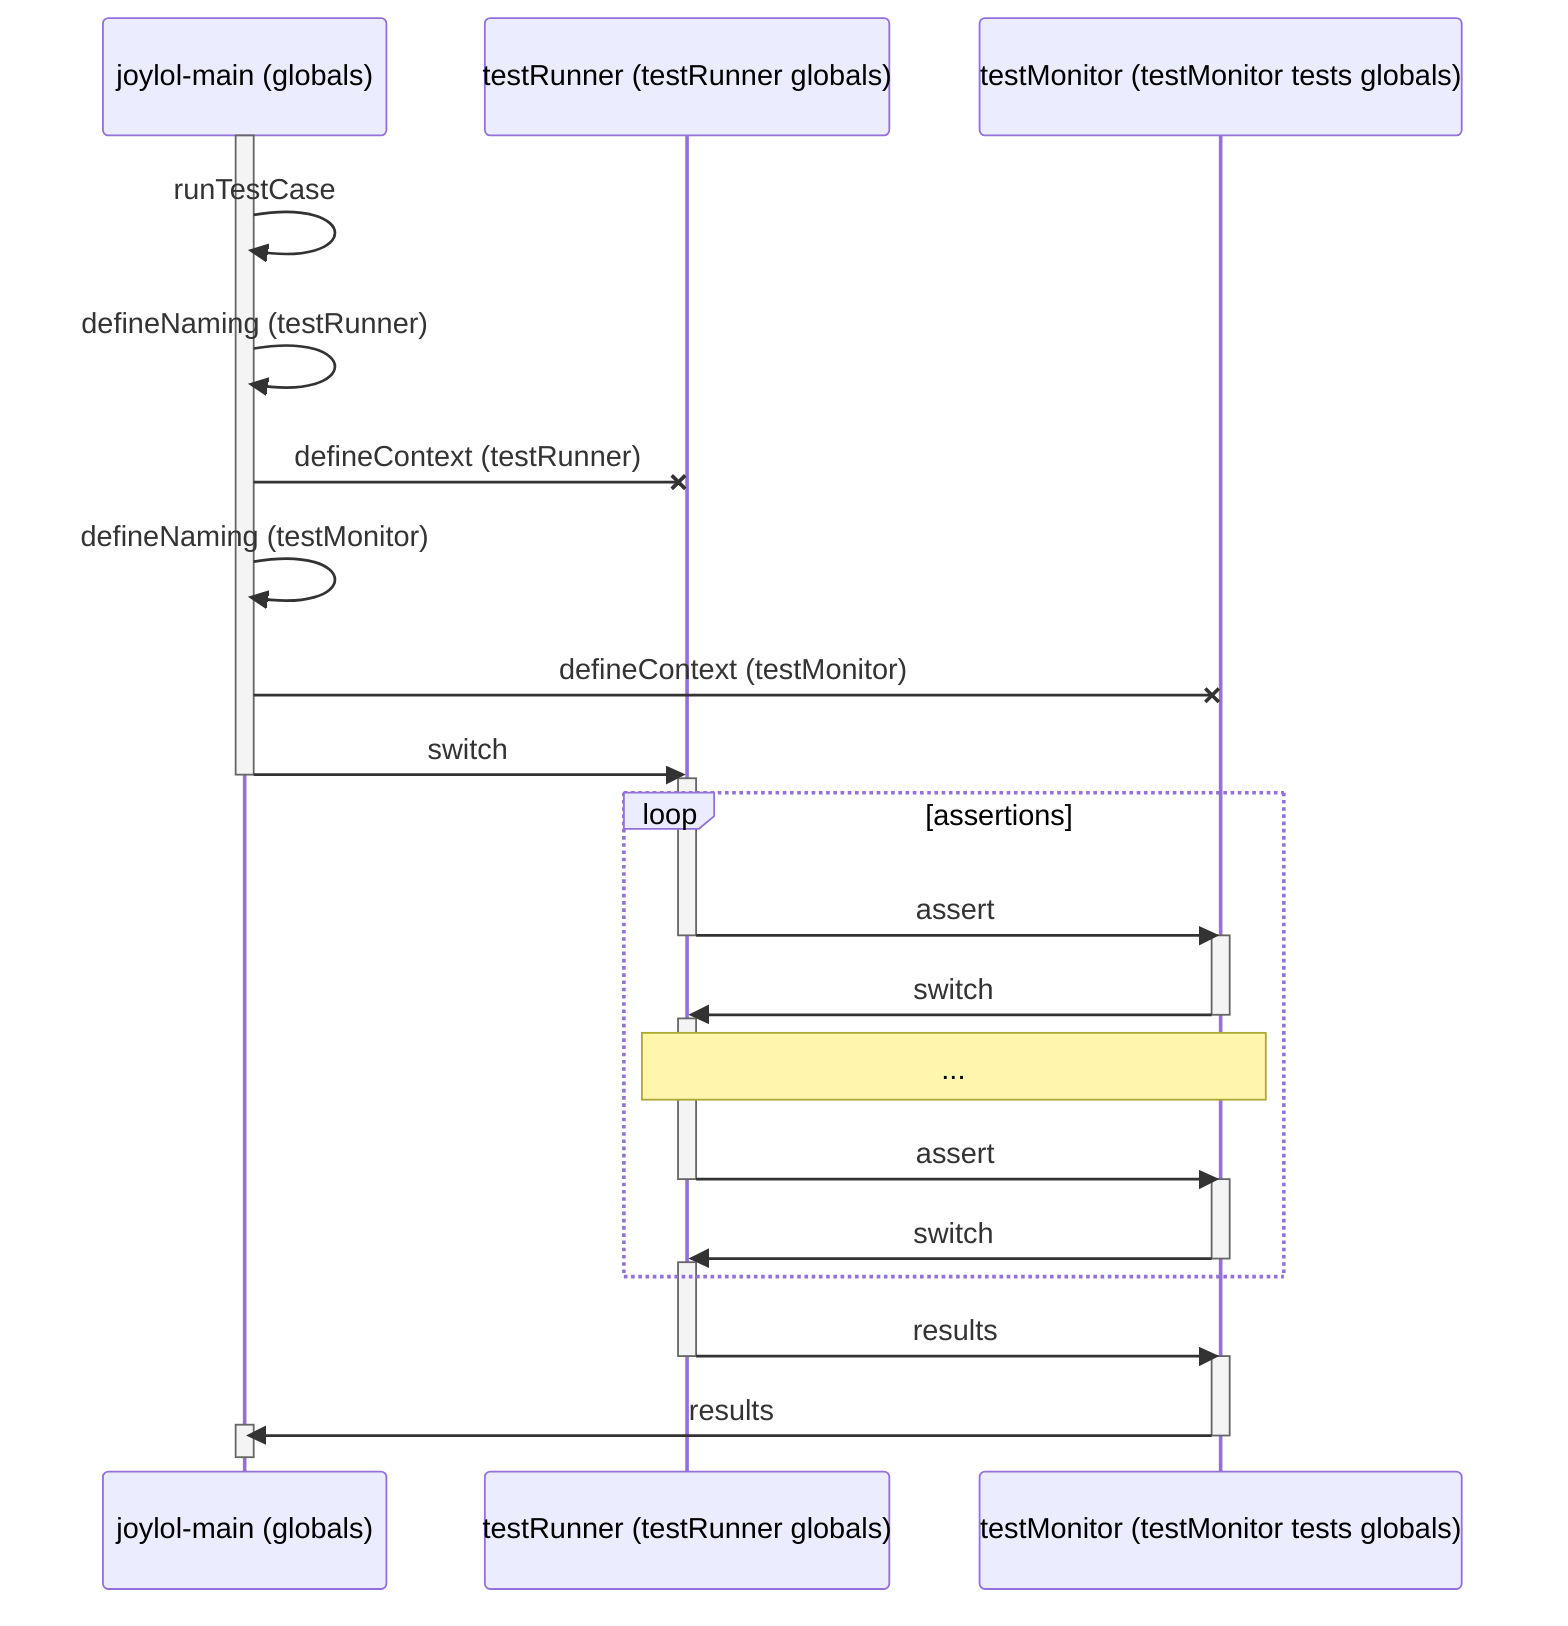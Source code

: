 sequenceDiagram
  participant m as joylol-main (globals)
  participant tr as testRunner (testRunner globals)
  participant tm as testMonitor (testMonitor tests globals)

  %% specify context switches
  activate m
  m ->> m : runTestCase
  m ->> m : defineNaming (testRunner)
  m -X tr : defineContext (testRunner)
  m ->> m : defineNaming (testMonitor)
  m -X tm : defineContext (testMonitor)
  m ->> tr : switch
  deactivate m
  activate tr
  loop assertions
    tr ->> tm : assert
    deactivate tr
    activate tm
    tm ->> tr : switch
    deactivate tm
    activate tr
    note over tr,tm :     ...
    tr ->> tm : assert
    deactivate tr
    activate tm
    tm ->> tr : switch
    deactivate tm
    activate tr
  end
  tr ->> tm : results
  deactivate tr
  activate tm
  tm ->> m : results
  deactivate tm
  activate m
  deactivate m